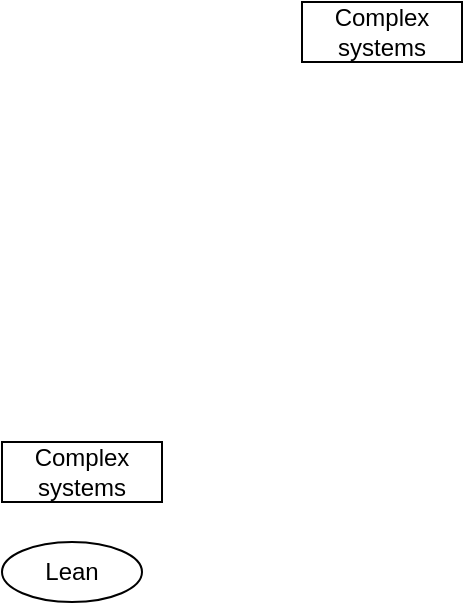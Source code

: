 <mxfile version="11.0.7" type="github"><diagram id="aU_oUr6b21yCWHy1t1FR" name="Page-1"><mxGraphModel dx="868" dy="452" grid="1" gridSize="10" guides="1" tooltips="1" connect="1" arrows="1" fold="1" page="1" pageScale="1" pageWidth="827" pageHeight="1169" math="0" shadow="0"><root><mxCell id="0"/><mxCell id="1" parent="0"/><mxCell id="r_cpTrKCeX2HNdLKLTqa-1" value="Complex&lt;br&gt;systems" style="rounded=0;whiteSpace=wrap;html=1;" vertex="1" parent="1"><mxGeometry x="400" y="80" width="80" height="30" as="geometry"/></mxCell><mxCell id="r_cpTrKCeX2HNdLKLTqa-2" value="Complex&lt;br&gt;systems" style="rounded=0;whiteSpace=wrap;html=1;" vertex="1" parent="1"><mxGeometry x="250" y="300" width="80" height="30" as="geometry"/></mxCell><mxCell id="r_cpTrKCeX2HNdLKLTqa-3" value="Lean" style="ellipse;whiteSpace=wrap;html=1;" vertex="1" parent="1"><mxGeometry x="250" y="350" width="70" height="30" as="geometry"/></mxCell></root></mxGraphModel></diagram></mxfile>